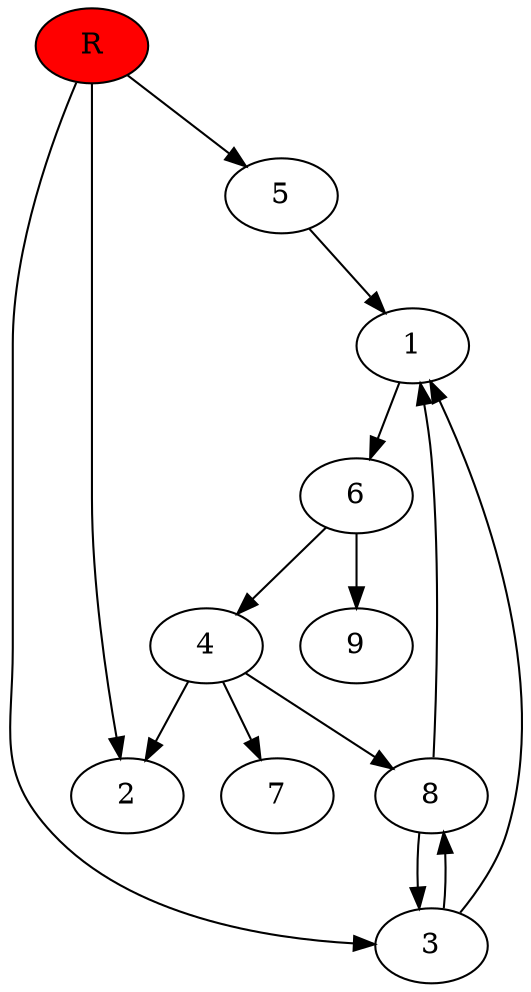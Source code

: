 digraph prb16591 {
	1
	2
	3
	4
	5
	6
	7
	8
	R [fillcolor="#ff0000" style=filled]
	1 -> 6
	3 -> 1
	3 -> 8
	4 -> 2
	4 -> 7
	4 -> 8
	5 -> 1
	6 -> 4
	6 -> 9
	8 -> 1
	8 -> 3
	R -> 2
	R -> 3
	R -> 5
}
